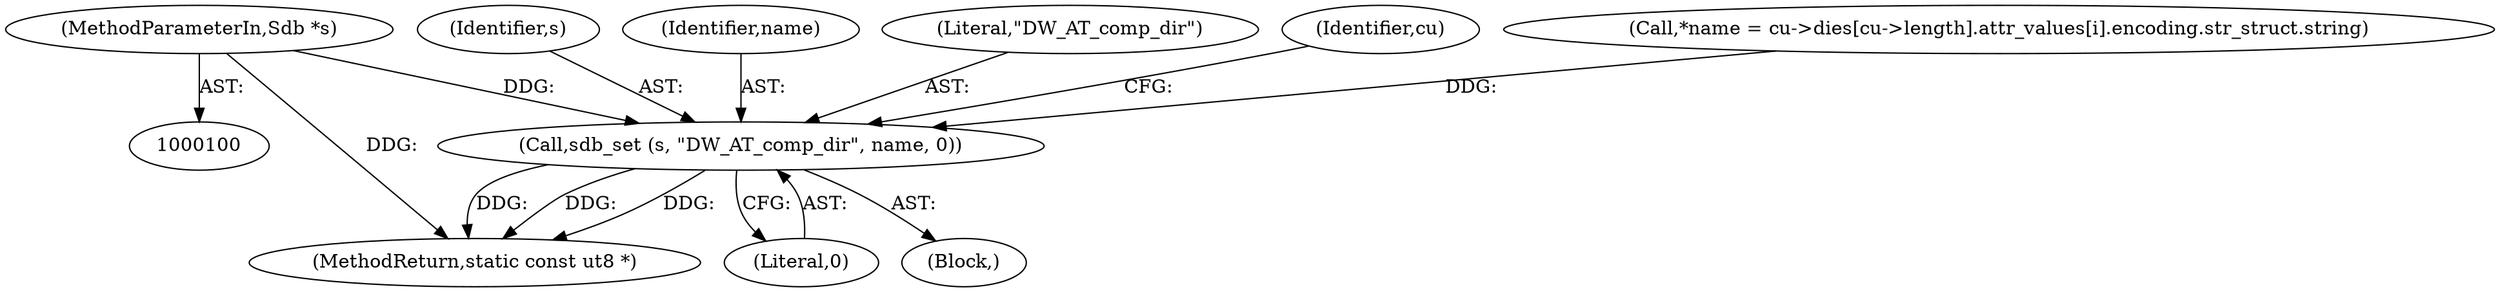 digraph "0_radare2_bd1bab05083d80464fea854bf4b5c49aaf1b8401@pointer" {
"1000101" [label="(MethodParameterIn,Sdb *s)"];
"1000434" [label="(Call,sdb_set (s, \"DW_AT_comp_dir\", name, 0))"];
"1000435" [label="(Identifier,s)"];
"1000434" [label="(Call,sdb_set (s, \"DW_AT_comp_dir\", name, 0))"];
"1000437" [label="(Identifier,name)"];
"1000436" [label="(Literal,\"DW_AT_comp_dir\")"];
"1000413" [label="(Block,)"];
"1000443" [label="(Identifier,cu)"];
"1000455" [label="(MethodReturn,static const ut8 *)"];
"1000101" [label="(MethodParameterIn,Sdb *s)"];
"1000438" [label="(Literal,0)"];
"1000415" [label="(Call,*name = cu->dies[cu->length].attr_values[i].encoding.str_struct.string)"];
"1000101" -> "1000100"  [label="AST: "];
"1000101" -> "1000455"  [label="DDG: "];
"1000101" -> "1000434"  [label="DDG: "];
"1000434" -> "1000413"  [label="AST: "];
"1000434" -> "1000438"  [label="CFG: "];
"1000435" -> "1000434"  [label="AST: "];
"1000436" -> "1000434"  [label="AST: "];
"1000437" -> "1000434"  [label="AST: "];
"1000438" -> "1000434"  [label="AST: "];
"1000443" -> "1000434"  [label="CFG: "];
"1000434" -> "1000455"  [label="DDG: "];
"1000434" -> "1000455"  [label="DDG: "];
"1000434" -> "1000455"  [label="DDG: "];
"1000415" -> "1000434"  [label="DDG: "];
}
